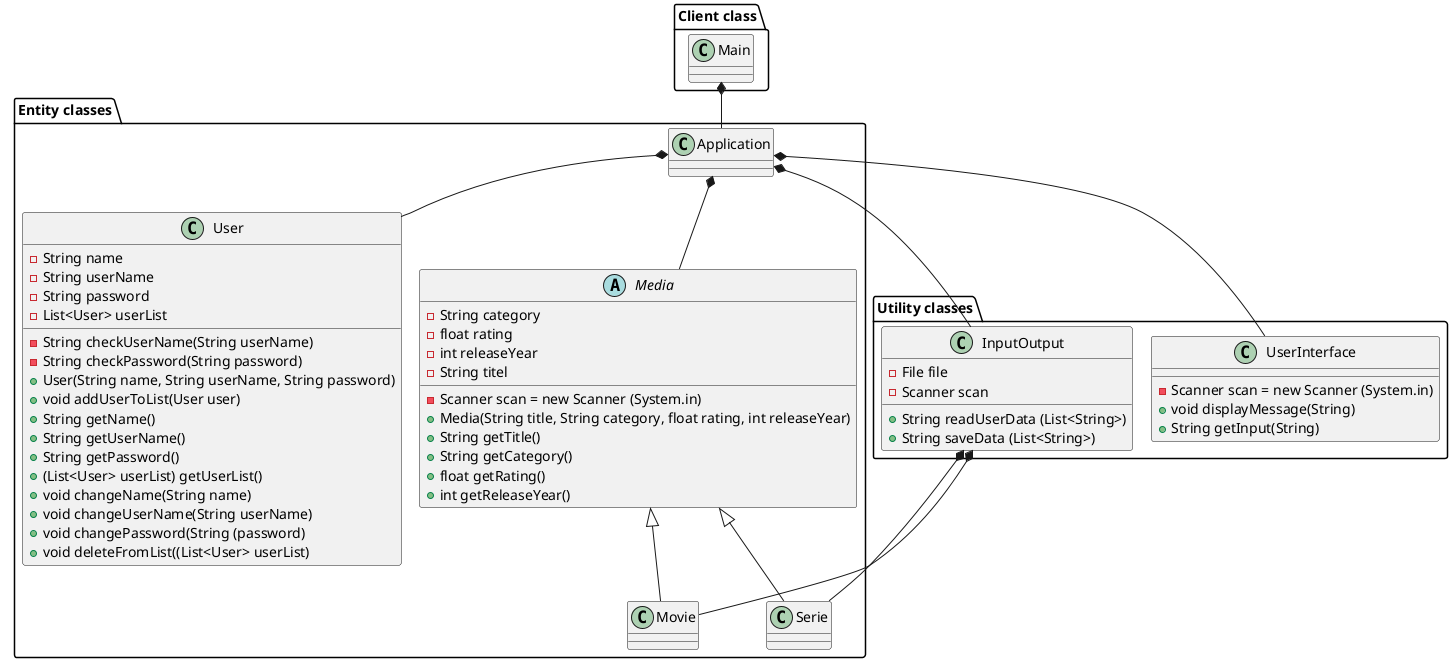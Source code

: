 @startuml
'https://plantuml.com/class-diagram
!pragma layout smetana

'Client Package
package "Client class"{
class Main
}

'Utility Package
package "Utility classes"{
class UserInterface
class InputOutput
}

'Entity Package
package "Entity classes"{
class Movie
class Serie
class Application
class User
abstract Media
}

'Label on Relations !MANGLER
Application *-- UserInterface
Application *-- InputOutput
Application *-- User
Application *-- Media
Media <|-- Serie
Media <|-- Movie
InputOutput *-- Movie
InputOutput *-- Serie
Main *-- Application

'Class Methods & Attributes

User : - String name
User : - String userName
User : - String password
User : - List<User> userList
User : - String checkUserName(String userName)
User : - String checkPassword(String password)
User : + User(String name, String userName, String password)
User : + void addUserToList(User user)
User : + String getName()
User : + String getUserName()
User : + String getPassword()
User : + (List<User> userList) getUserList()
User : + void changeName(String name)
User : + void changeUserName(String userName)
User : + void changePassword(String (password)
User : + void deleteFromList((List<User> userList)


InputOutput : - File file
InputOutput : - Scanner scan
InputOutput : + String readUserData (List<String>)
InputOutput : + String saveData (List<String>)

UserInterface : - Scanner scan = new Scanner (System.in)
UserInterface : + void displayMessage(String)
UserInterface : + String getInput(String)

Media : - Scanner scan = new Scanner (System.in)
Media : - String category
Media : - float rating
Media : - int releaseYear
Media : - String titel
Media : + Media(String title, String category, float rating, int releaseYear)
Media : + String getTitle()
Media : + String getCategory()
Media : + float getRating()
Media : + int getReleaseYear()

@enduml